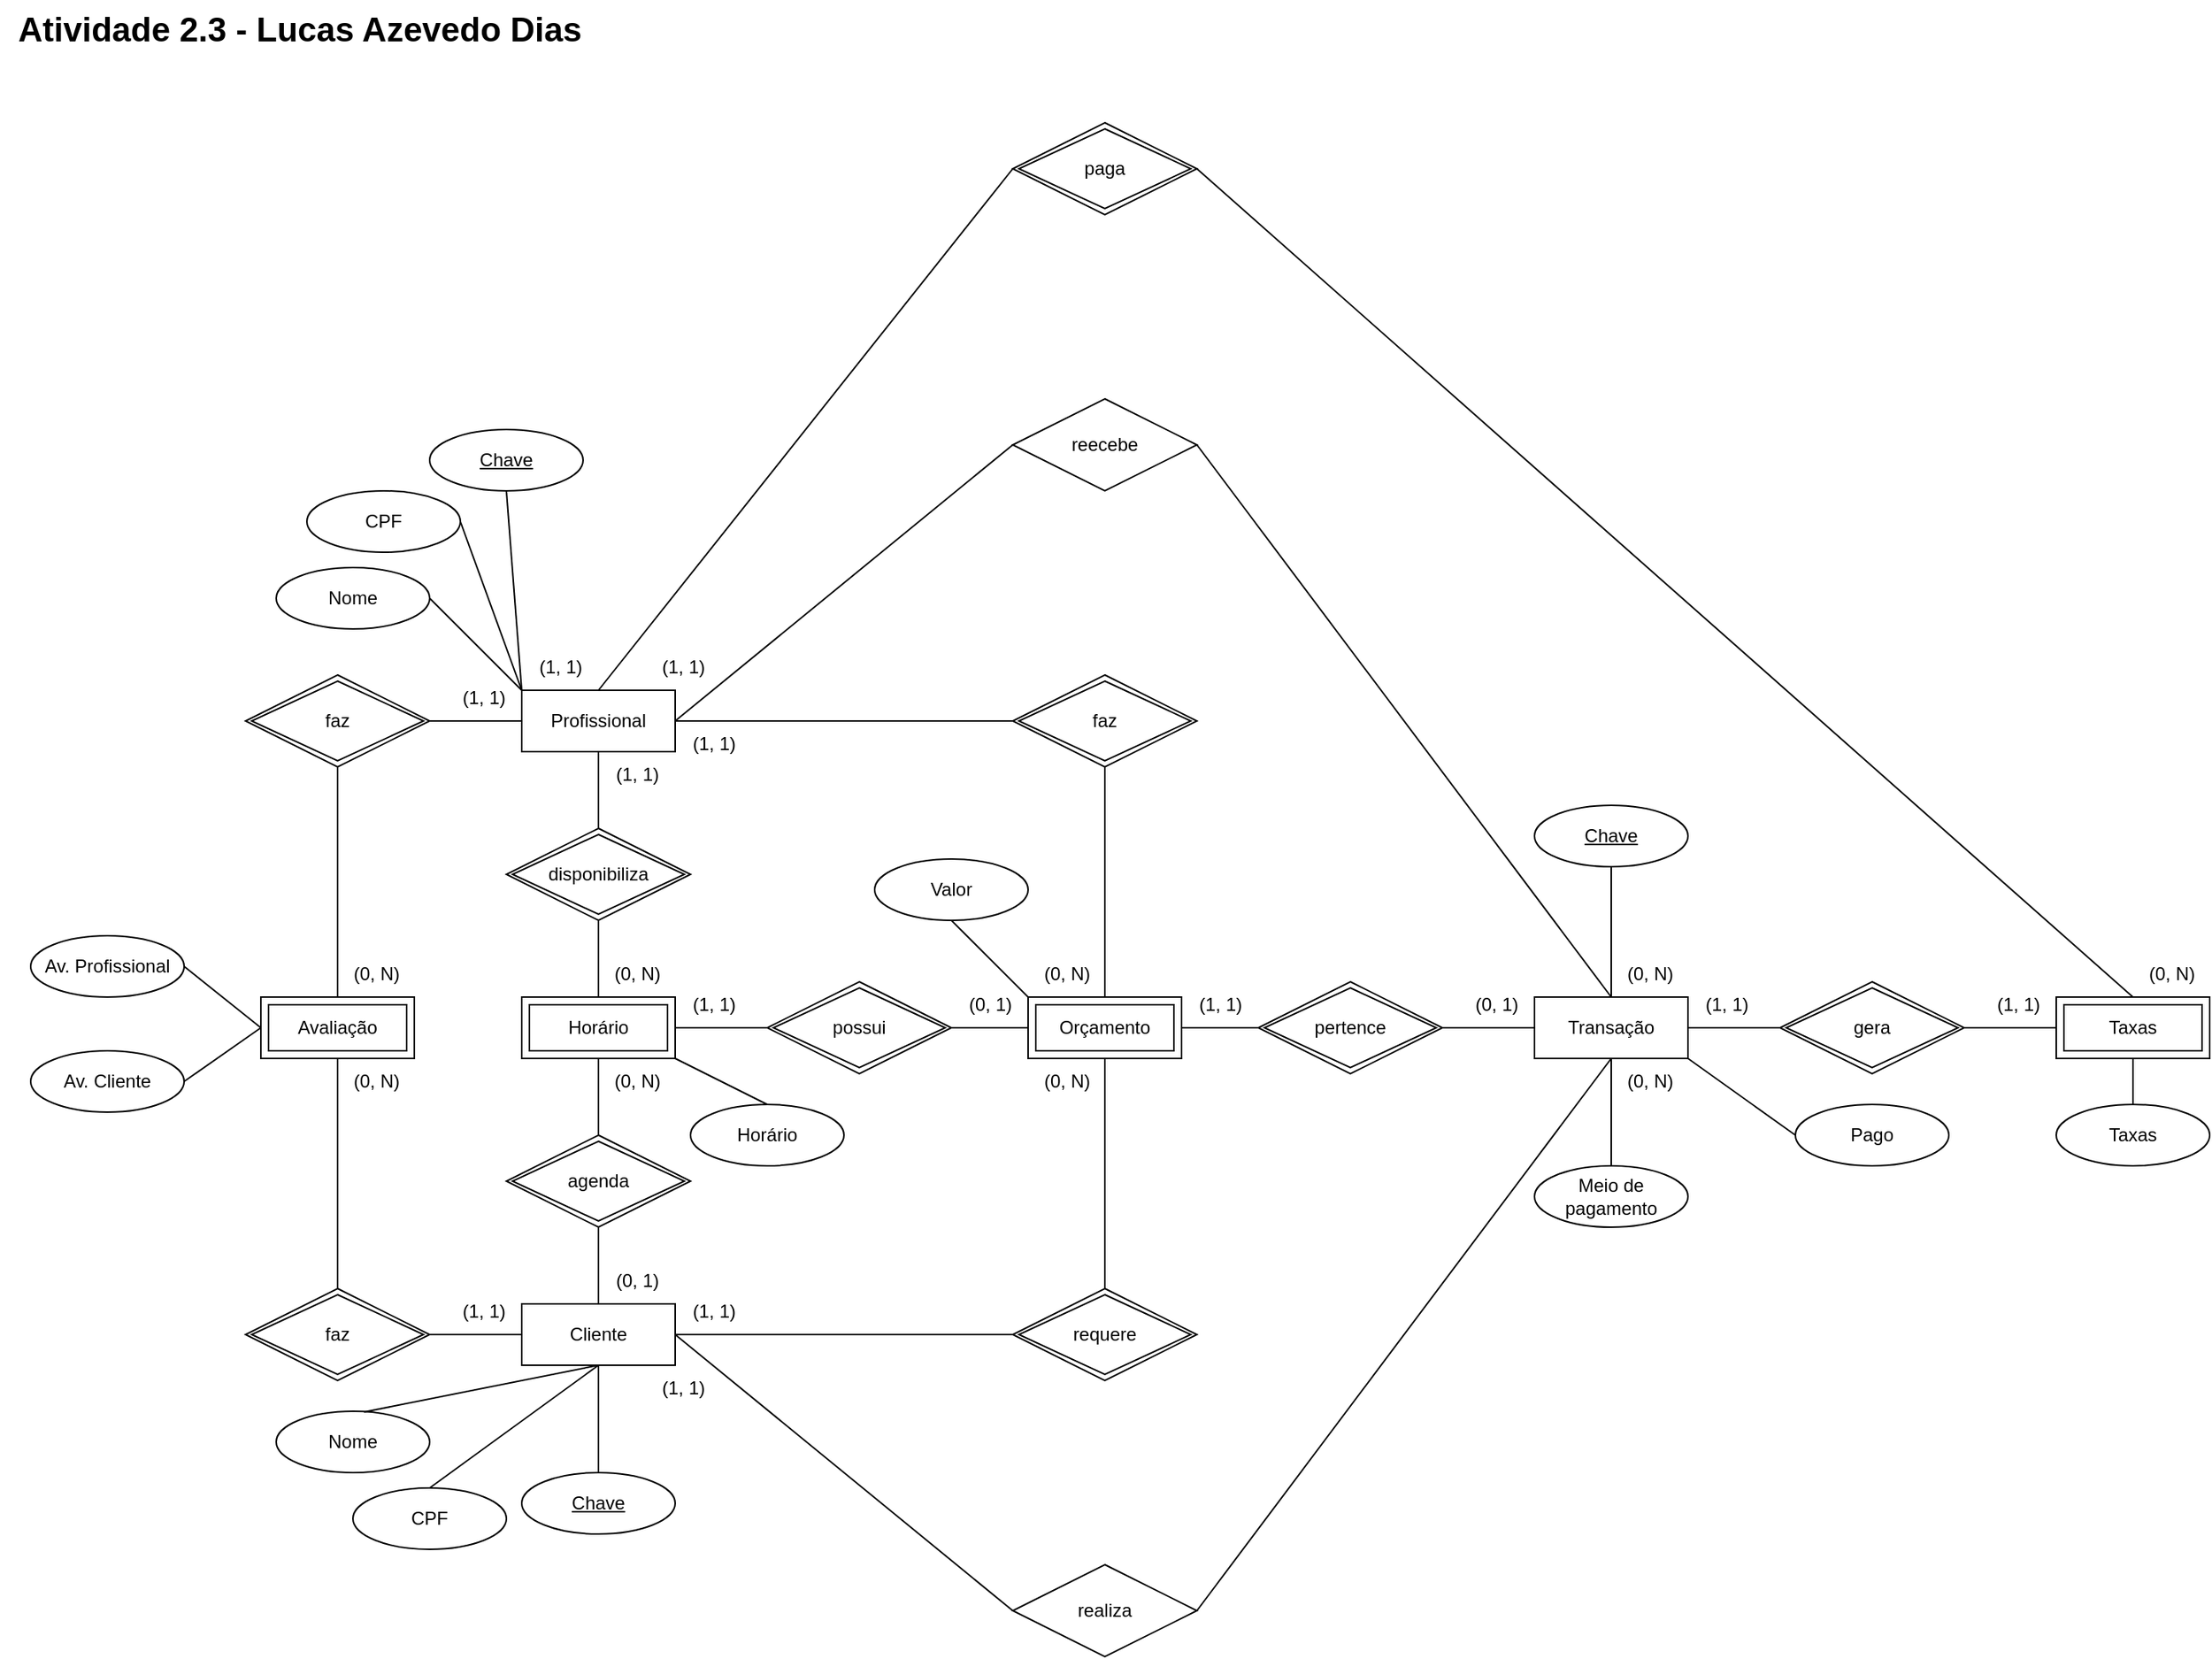 <mxfile version="20.2.6" type="device"><diagram id="vT9y3m1Q8C-R9LS3zCL8" name="Página-1"><mxGraphModel dx="1550" dy="700" grid="1" gridSize="10" guides="1" tooltips="1" connect="1" arrows="1" fold="1" page="1" pageScale="1" pageWidth="827" pageHeight="1169" math="0" shadow="0"><root><mxCell id="0"/><mxCell id="1" parent="0"/><mxCell id="3T7T0ZwG--JBcYe_nUri-1" value="Atividade 2.3 - Lucas Azevedo Dias" style="text;html=1;resizable=0;autosize=1;align=center;verticalAlign=middle;points=[];fillColor=none;strokeColor=none;rounded=0;strokeWidth=1;fontSize=22;fontStyle=1" parent="1" vertex="1"><mxGeometry x="40" y="40" width="390" height="40" as="geometry"/></mxCell><mxCell id="n7wWvnoc6jjmcjuPbRMz-1" value="Profissional" style="whiteSpace=wrap;html=1;align=center;" parent="1" vertex="1"><mxGeometry x="380" y="490" width="100" height="40" as="geometry"/></mxCell><mxCell id="n7wWvnoc6jjmcjuPbRMz-2" value="Cliente" style="whiteSpace=wrap;html=1;align=center;" parent="1" vertex="1"><mxGeometry x="380" y="890" width="100" height="40" as="geometry"/></mxCell><mxCell id="n7wWvnoc6jjmcjuPbRMz-6" value="" style="endArrow=none;html=1;rounded=0;exitX=0.5;exitY=1;exitDx=0;exitDy=0;entryX=0.5;entryY=0;entryDx=0;entryDy=0;" parent="1" source="n7wWvnoc6jjmcjuPbRMz-1" target="n7wWvnoc6jjmcjuPbRMz-11" edge="1"><mxGeometry relative="1" as="geometry"><mxPoint x="630" y="640" as="sourcePoint"/><mxPoint x="430" y="580" as="targetPoint"/></mxGeometry></mxCell><mxCell id="n7wWvnoc6jjmcjuPbRMz-7" value="" style="endArrow=none;html=1;rounded=0;exitX=0.5;exitY=1;exitDx=0;exitDy=0;entryX=0.5;entryY=0;entryDx=0;entryDy=0;" parent="1" source="n7wWvnoc6jjmcjuPbRMz-11" target="n7wWvnoc6jjmcjuPbRMz-13" edge="1"><mxGeometry relative="1" as="geometry"><mxPoint x="430" y="640" as="sourcePoint"/><mxPoint x="430" y="660" as="targetPoint"/></mxGeometry></mxCell><mxCell id="n7wWvnoc6jjmcjuPbRMz-8" value="" style="endArrow=none;html=1;rounded=0;entryX=0.5;entryY=1;entryDx=0;entryDy=0;exitX=0.5;exitY=0;exitDx=0;exitDy=0;" parent="1" source="n7wWvnoc6jjmcjuPbRMz-12" target="n7wWvnoc6jjmcjuPbRMz-13" edge="1"><mxGeometry relative="1" as="geometry"><mxPoint x="490" y="740" as="sourcePoint"/><mxPoint x="430" y="710" as="targetPoint"/></mxGeometry></mxCell><mxCell id="n7wWvnoc6jjmcjuPbRMz-9" value="" style="endArrow=none;html=1;rounded=0;exitX=0.5;exitY=1;exitDx=0;exitDy=0;entryX=0.5;entryY=0;entryDx=0;entryDy=0;" parent="1" source="n7wWvnoc6jjmcjuPbRMz-12" target="n7wWvnoc6jjmcjuPbRMz-2" edge="1"><mxGeometry relative="1" as="geometry"><mxPoint x="430" y="770" as="sourcePoint"/><mxPoint x="790" y="640" as="targetPoint"/></mxGeometry></mxCell><mxCell id="n7wWvnoc6jjmcjuPbRMz-11" value="disponibiliza" style="shape=rhombus;double=1;perimeter=rhombusPerimeter;whiteSpace=wrap;html=1;align=center;" parent="1" vertex="1"><mxGeometry x="370" y="580" width="120" height="60" as="geometry"/></mxCell><mxCell id="n7wWvnoc6jjmcjuPbRMz-12" value="agenda" style="shape=rhombus;double=1;perimeter=rhombusPerimeter;whiteSpace=wrap;html=1;align=center;" parent="1" vertex="1"><mxGeometry x="370" y="780" width="120" height="60" as="geometry"/></mxCell><mxCell id="n7wWvnoc6jjmcjuPbRMz-13" value="Horário" style="shape=ext;margin=3;double=1;whiteSpace=wrap;html=1;align=center;" parent="1" vertex="1"><mxGeometry x="380" y="690" width="100" height="40" as="geometry"/></mxCell><mxCell id="n7wWvnoc6jjmcjuPbRMz-16" value="" style="endArrow=none;html=1;rounded=0;exitX=1;exitY=0.5;exitDx=0;exitDy=0;entryX=0;entryY=0.5;entryDx=0;entryDy=0;" parent="1" source="n7wWvnoc6jjmcjuPbRMz-2" target="n7wWvnoc6jjmcjuPbRMz-19" edge="1"><mxGeometry relative="1" as="geometry"><mxPoint x="550" y="820" as="sourcePoint"/><mxPoint x="630" y="750" as="targetPoint"/></mxGeometry></mxCell><mxCell id="n7wWvnoc6jjmcjuPbRMz-17" value="Orçamento" style="shape=ext;margin=3;double=1;whiteSpace=wrap;html=1;align=center;" parent="1" vertex="1"><mxGeometry x="710" y="690" width="100" height="40" as="geometry"/></mxCell><mxCell id="n7wWvnoc6jjmcjuPbRMz-19" value="requere" style="shape=rhombus;double=1;perimeter=rhombusPerimeter;whiteSpace=wrap;html=1;align=center;" parent="1" vertex="1"><mxGeometry x="700" y="880" width="120" height="60" as="geometry"/></mxCell><mxCell id="n7wWvnoc6jjmcjuPbRMz-20" value="faz" style="shape=rhombus;double=1;perimeter=rhombusPerimeter;whiteSpace=wrap;html=1;align=center;" parent="1" vertex="1"><mxGeometry x="700" y="480" width="120" height="60" as="geometry"/></mxCell><mxCell id="n7wWvnoc6jjmcjuPbRMz-21" value="" style="endArrow=none;html=1;rounded=0;exitX=0.5;exitY=0;exitDx=0;exitDy=0;entryX=0.5;entryY=1;entryDx=0;entryDy=0;" parent="1" source="n7wWvnoc6jjmcjuPbRMz-19" target="n7wWvnoc6jjmcjuPbRMz-17" edge="1"><mxGeometry relative="1" as="geometry"><mxPoint x="770" y="640" as="sourcePoint"/><mxPoint x="930" y="640" as="targetPoint"/></mxGeometry></mxCell><mxCell id="n7wWvnoc6jjmcjuPbRMz-22" value="" style="endArrow=none;html=1;rounded=0;exitX=0.5;exitY=0;exitDx=0;exitDy=0;entryX=0.5;entryY=1;entryDx=0;entryDy=0;" parent="1" source="n7wWvnoc6jjmcjuPbRMz-17" target="n7wWvnoc6jjmcjuPbRMz-20" edge="1"><mxGeometry relative="1" as="geometry"><mxPoint x="770" y="640" as="sourcePoint"/><mxPoint x="930" y="640" as="targetPoint"/></mxGeometry></mxCell><mxCell id="n7wWvnoc6jjmcjuPbRMz-24" value="" style="endArrow=none;html=1;rounded=0;exitX=1;exitY=0.5;exitDx=0;exitDy=0;entryX=0;entryY=0.5;entryDx=0;entryDy=0;" parent="1" source="n7wWvnoc6jjmcjuPbRMz-1" target="n7wWvnoc6jjmcjuPbRMz-20" edge="1"><mxGeometry relative="1" as="geometry"><mxPoint x="630" y="640" as="sourcePoint"/><mxPoint x="790" y="640" as="targetPoint"/></mxGeometry></mxCell><mxCell id="n7wWvnoc6jjmcjuPbRMz-26" value="(1, 1)" style="text;html=1;resizable=0;autosize=1;align=center;verticalAlign=middle;points=[];fillColor=none;strokeColor=none;rounded=0;" parent="1" vertex="1"><mxGeometry x="430" y="530" width="50" height="30" as="geometry"/></mxCell><mxCell id="n7wWvnoc6jjmcjuPbRMz-27" value="(0, N)" style="text;html=1;resizable=0;autosize=1;align=center;verticalAlign=middle;points=[];fillColor=none;strokeColor=none;rounded=0;" parent="1" vertex="1"><mxGeometry x="430" y="660" width="50" height="30" as="geometry"/></mxCell><mxCell id="n7wWvnoc6jjmcjuPbRMz-29" value="possui" style="shape=rhombus;double=1;perimeter=rhombusPerimeter;whiteSpace=wrap;html=1;align=center;" parent="1" vertex="1"><mxGeometry x="540" y="680" width="120" height="60" as="geometry"/></mxCell><mxCell id="n7wWvnoc6jjmcjuPbRMz-30" value="" style="endArrow=none;html=1;rounded=0;exitX=1;exitY=0.5;exitDx=0;exitDy=0;entryX=0;entryY=0.5;entryDx=0;entryDy=0;" parent="1" source="n7wWvnoc6jjmcjuPbRMz-13" target="n7wWvnoc6jjmcjuPbRMz-29" edge="1"><mxGeometry relative="1" as="geometry"><mxPoint x="630" y="740" as="sourcePoint"/><mxPoint x="790" y="740" as="targetPoint"/></mxGeometry></mxCell><mxCell id="n7wWvnoc6jjmcjuPbRMz-31" value="" style="endArrow=none;html=1;rounded=0;exitX=1;exitY=0.5;exitDx=0;exitDy=0;entryX=0;entryY=0.5;entryDx=0;entryDy=0;" parent="1" source="n7wWvnoc6jjmcjuPbRMz-29" target="n7wWvnoc6jjmcjuPbRMz-17" edge="1"><mxGeometry relative="1" as="geometry"><mxPoint x="630" y="740" as="sourcePoint"/><mxPoint x="790" y="740" as="targetPoint"/></mxGeometry></mxCell><mxCell id="n7wWvnoc6jjmcjuPbRMz-32" value="(0, N)" style="text;html=1;resizable=0;autosize=1;align=center;verticalAlign=middle;points=[];fillColor=none;strokeColor=none;rounded=0;" parent="1" vertex="1"><mxGeometry x="430" y="730" width="50" height="30" as="geometry"/></mxCell><mxCell id="n7wWvnoc6jjmcjuPbRMz-33" value="(0, 1)" style="text;html=1;resizable=0;autosize=1;align=center;verticalAlign=middle;points=[];fillColor=none;strokeColor=none;rounded=0;" parent="1" vertex="1"><mxGeometry x="430" y="860" width="50" height="30" as="geometry"/></mxCell><mxCell id="n7wWvnoc6jjmcjuPbRMz-34" value="(1, 1)" style="text;html=1;resizable=0;autosize=1;align=center;verticalAlign=middle;points=[];fillColor=none;strokeColor=none;rounded=0;" parent="1" vertex="1"><mxGeometry x="480" y="510" width="50" height="30" as="geometry"/></mxCell><mxCell id="n7wWvnoc6jjmcjuPbRMz-35" value="(0, N)" style="text;html=1;resizable=0;autosize=1;align=center;verticalAlign=middle;points=[];fillColor=none;strokeColor=none;rounded=0;" parent="1" vertex="1"><mxGeometry x="710" y="660" width="50" height="30" as="geometry"/></mxCell><mxCell id="n7wWvnoc6jjmcjuPbRMz-36" value="(1, 1)" style="text;html=1;resizable=0;autosize=1;align=center;verticalAlign=middle;points=[];fillColor=none;strokeColor=none;rounded=0;" parent="1" vertex="1"><mxGeometry x="480" y="680" width="50" height="30" as="geometry"/></mxCell><mxCell id="n7wWvnoc6jjmcjuPbRMz-39" value="(0, 1)" style="text;html=1;resizable=0;autosize=1;align=center;verticalAlign=middle;points=[];fillColor=none;strokeColor=none;rounded=0;" parent="1" vertex="1"><mxGeometry x="660" y="680" width="50" height="30" as="geometry"/></mxCell><mxCell id="n7wWvnoc6jjmcjuPbRMz-40" value="(0, N)" style="text;html=1;resizable=0;autosize=1;align=center;verticalAlign=middle;points=[];fillColor=none;strokeColor=none;rounded=0;" parent="1" vertex="1"><mxGeometry x="710" y="730" width="50" height="30" as="geometry"/></mxCell><mxCell id="n7wWvnoc6jjmcjuPbRMz-41" value="(1, 1)" style="text;html=1;resizable=0;autosize=1;align=center;verticalAlign=middle;points=[];fillColor=none;strokeColor=none;rounded=0;" parent="1" vertex="1"><mxGeometry x="480" y="880" width="50" height="30" as="geometry"/></mxCell><mxCell id="n7wWvnoc6jjmcjuPbRMz-45" value="" style="endArrow=none;html=1;rounded=0;exitX=0;exitY=0.5;exitDx=0;exitDy=0;entryX=1;entryY=0.5;entryDx=0;entryDy=0;" parent="1" source="n7wWvnoc6jjmcjuPbRMz-1" target="n7wWvnoc6jjmcjuPbRMz-47" edge="1"><mxGeometry relative="1" as="geometry"><mxPoint x="340" y="740" as="sourcePoint"/><mxPoint x="200" y="510" as="targetPoint"/></mxGeometry></mxCell><mxCell id="n7wWvnoc6jjmcjuPbRMz-47" value="faz" style="shape=rhombus;double=1;perimeter=rhombusPerimeter;whiteSpace=wrap;html=1;align=center;" parent="1" vertex="1"><mxGeometry x="200" y="480" width="120" height="60" as="geometry"/></mxCell><mxCell id="n7wWvnoc6jjmcjuPbRMz-48" value="" style="endArrow=none;html=1;rounded=0;exitX=0.5;exitY=1;exitDx=0;exitDy=0;entryX=0.5;entryY=0;entryDx=0;entryDy=0;" parent="1" source="n7wWvnoc6jjmcjuPbRMz-47" target="n7wWvnoc6jjmcjuPbRMz-51" edge="1"><mxGeometry relative="1" as="geometry"><mxPoint x="480" y="740" as="sourcePoint"/><mxPoint x="235.239" y="570.952" as="targetPoint"/></mxGeometry></mxCell><mxCell id="n7wWvnoc6jjmcjuPbRMz-51" value="Avaliação" style="shape=ext;margin=3;double=1;whiteSpace=wrap;html=1;align=center;" parent="1" vertex="1"><mxGeometry x="210" y="690" width="100" height="40" as="geometry"/></mxCell><mxCell id="n7wWvnoc6jjmcjuPbRMz-52" value="" style="endArrow=none;html=1;rounded=0;entryX=0.5;entryY=1;entryDx=0;entryDy=0;exitX=0.5;exitY=0;exitDx=0;exitDy=0;" parent="1" source="n7wWvnoc6jjmcjuPbRMz-53" target="n7wWvnoc6jjmcjuPbRMz-51" edge="1"><mxGeometry relative="1" as="geometry"><mxPoint x="340" y="720" as="sourcePoint"/><mxPoint x="640" y="740" as="targetPoint"/></mxGeometry></mxCell><mxCell id="n7wWvnoc6jjmcjuPbRMz-53" value="faz" style="shape=rhombus;double=1;perimeter=rhombusPerimeter;whiteSpace=wrap;html=1;align=center;" parent="1" vertex="1"><mxGeometry x="200" y="880" width="120" height="60" as="geometry"/></mxCell><mxCell id="n7wWvnoc6jjmcjuPbRMz-54" value="" style="endArrow=none;html=1;rounded=0;exitX=1;exitY=0.5;exitDx=0;exitDy=0;entryX=0;entryY=0.5;entryDx=0;entryDy=0;" parent="1" source="n7wWvnoc6jjmcjuPbRMz-53" target="n7wWvnoc6jjmcjuPbRMz-2" edge="1"><mxGeometry relative="1" as="geometry"><mxPoint x="340" y="740" as="sourcePoint"/><mxPoint x="500" y="740" as="targetPoint"/></mxGeometry></mxCell><mxCell id="n7wWvnoc6jjmcjuPbRMz-57" value="(1, 1)" style="text;html=1;resizable=0;autosize=1;align=center;verticalAlign=middle;points=[];fillColor=none;strokeColor=none;rounded=0;" parent="1" vertex="1"><mxGeometry x="330" y="480" width="50" height="30" as="geometry"/></mxCell><mxCell id="n7wWvnoc6jjmcjuPbRMz-58" value="(1, 1)" style="text;html=1;resizable=0;autosize=1;align=center;verticalAlign=middle;points=[];fillColor=none;strokeColor=none;rounded=0;" parent="1" vertex="1"><mxGeometry x="330" y="880" width="50" height="30" as="geometry"/></mxCell><mxCell id="n7wWvnoc6jjmcjuPbRMz-59" value="(0, N)" style="text;html=1;resizable=0;autosize=1;align=center;verticalAlign=middle;points=[];fillColor=none;strokeColor=none;rounded=0;" parent="1" vertex="1"><mxGeometry x="260" y="730" width="50" height="30" as="geometry"/></mxCell><mxCell id="n7wWvnoc6jjmcjuPbRMz-60" value="(0, N)" style="text;html=1;resizable=0;autosize=1;align=center;verticalAlign=middle;points=[];fillColor=none;strokeColor=none;rounded=0;" parent="1" vertex="1"><mxGeometry x="260" y="660" width="50" height="30" as="geometry"/></mxCell><mxCell id="n7wWvnoc6jjmcjuPbRMz-62" value="Transação" style="whiteSpace=wrap;html=1;align=center;" parent="1" vertex="1"><mxGeometry x="1040" y="690" width="100" height="40" as="geometry"/></mxCell><mxCell id="n7wWvnoc6jjmcjuPbRMz-63" value="realiza" style="shape=rhombus;perimeter=rhombusPerimeter;whiteSpace=wrap;html=1;align=center;" parent="1" vertex="1"><mxGeometry x="700" y="1060" width="120" height="60" as="geometry"/></mxCell><mxCell id="n7wWvnoc6jjmcjuPbRMz-64" value="pertence" style="shape=rhombus;double=1;perimeter=rhombusPerimeter;whiteSpace=wrap;html=1;align=center;" parent="1" vertex="1"><mxGeometry x="860" y="680" width="120" height="60" as="geometry"/></mxCell><mxCell id="n7wWvnoc6jjmcjuPbRMz-65" value="" style="endArrow=none;html=1;rounded=0;exitX=1;exitY=0.5;exitDx=0;exitDy=0;entryX=0;entryY=0.5;entryDx=0;entryDy=0;" parent="1" source="n7wWvnoc6jjmcjuPbRMz-17" target="n7wWvnoc6jjmcjuPbRMz-64" edge="1"><mxGeometry relative="1" as="geometry"><mxPoint x="670" y="740" as="sourcePoint"/><mxPoint x="830" y="740" as="targetPoint"/></mxGeometry></mxCell><mxCell id="n7wWvnoc6jjmcjuPbRMz-66" value="" style="endArrow=none;html=1;rounded=0;exitX=1;exitY=0.5;exitDx=0;exitDy=0;entryX=0;entryY=0.5;entryDx=0;entryDy=0;" parent="1" source="n7wWvnoc6jjmcjuPbRMz-64" target="n7wWvnoc6jjmcjuPbRMz-62" edge="1"><mxGeometry relative="1" as="geometry"><mxPoint x="670" y="740" as="sourcePoint"/><mxPoint x="830" y="740" as="targetPoint"/></mxGeometry></mxCell><mxCell id="n7wWvnoc6jjmcjuPbRMz-67" value="" style="endArrow=none;html=1;rounded=0;exitX=0.5;exitY=1;exitDx=0;exitDy=0;entryX=1;entryY=0.5;entryDx=0;entryDy=0;" parent="1" source="n7wWvnoc6jjmcjuPbRMz-62" target="n7wWvnoc6jjmcjuPbRMz-63" edge="1"><mxGeometry relative="1" as="geometry"><mxPoint x="670" y="740" as="sourcePoint"/><mxPoint x="1050" y="840" as="targetPoint"/></mxGeometry></mxCell><mxCell id="n7wWvnoc6jjmcjuPbRMz-68" value="" style="endArrow=none;html=1;rounded=0;exitX=0;exitY=0.5;exitDx=0;exitDy=0;entryX=1;entryY=0.5;entryDx=0;entryDy=0;" parent="1" source="n7wWvnoc6jjmcjuPbRMz-63" target="n7wWvnoc6jjmcjuPbRMz-2" edge="1"><mxGeometry relative="1" as="geometry"><mxPoint x="670" y="740" as="sourcePoint"/><mxPoint x="890" y="970" as="targetPoint"/></mxGeometry></mxCell><mxCell id="n7wWvnoc6jjmcjuPbRMz-69" value="reecebe" style="shape=rhombus;perimeter=rhombusPerimeter;whiteSpace=wrap;html=1;align=center;" parent="1" vertex="1"><mxGeometry x="700" y="300" width="120" height="60" as="geometry"/></mxCell><mxCell id="n7wWvnoc6jjmcjuPbRMz-70" value="" style="endArrow=none;html=1;rounded=0;exitX=1;exitY=0.5;exitDx=0;exitDy=0;entryX=0;entryY=0.5;entryDx=0;entryDy=0;" parent="1" source="n7wWvnoc6jjmcjuPbRMz-1" target="n7wWvnoc6jjmcjuPbRMz-69" edge="1"><mxGeometry relative="1" as="geometry"><mxPoint x="670" y="410" as="sourcePoint"/><mxPoint x="830" y="410" as="targetPoint"/></mxGeometry></mxCell><mxCell id="n7wWvnoc6jjmcjuPbRMz-71" value="" style="endArrow=none;html=1;rounded=0;exitX=1;exitY=0.5;exitDx=0;exitDy=0;entryX=0.5;entryY=0;entryDx=0;entryDy=0;" parent="1" source="n7wWvnoc6jjmcjuPbRMz-69" target="n7wWvnoc6jjmcjuPbRMz-62" edge="1"><mxGeometry relative="1" as="geometry"><mxPoint x="670" y="410" as="sourcePoint"/><mxPoint x="830" y="410" as="targetPoint"/></mxGeometry></mxCell><mxCell id="n7wWvnoc6jjmcjuPbRMz-72" value="(1, 1)" style="text;html=1;resizable=0;autosize=1;align=center;verticalAlign=middle;points=[];fillColor=none;strokeColor=none;rounded=0;" parent="1" vertex="1"><mxGeometry x="460" y="930" width="50" height="30" as="geometry"/></mxCell><mxCell id="n7wWvnoc6jjmcjuPbRMz-73" value="(1, 1)" style="text;html=1;resizable=0;autosize=1;align=center;verticalAlign=middle;points=[];fillColor=none;strokeColor=none;rounded=0;" parent="1" vertex="1"><mxGeometry x="460" y="460" width="50" height="30" as="geometry"/></mxCell><mxCell id="n7wWvnoc6jjmcjuPbRMz-74" value="(0, N)" style="text;html=1;resizable=0;autosize=1;align=center;verticalAlign=middle;points=[];fillColor=none;strokeColor=none;rounded=0;" parent="1" vertex="1"><mxGeometry x="1090" y="730" width="50" height="30" as="geometry"/></mxCell><mxCell id="n7wWvnoc6jjmcjuPbRMz-75" value="(0, N)" style="text;html=1;resizable=0;autosize=1;align=center;verticalAlign=middle;points=[];fillColor=none;strokeColor=none;rounded=0;" parent="1" vertex="1"><mxGeometry x="1090" y="660" width="50" height="30" as="geometry"/></mxCell><mxCell id="n7wWvnoc6jjmcjuPbRMz-77" value="(0, 1)" style="text;html=1;resizable=0;autosize=1;align=center;verticalAlign=middle;points=[];fillColor=none;strokeColor=none;rounded=0;" parent="1" vertex="1"><mxGeometry x="990" y="680" width="50" height="30" as="geometry"/></mxCell><mxCell id="n7wWvnoc6jjmcjuPbRMz-78" value="(1, 1)" style="text;html=1;resizable=0;autosize=1;align=center;verticalAlign=middle;points=[];fillColor=none;strokeColor=none;rounded=0;" parent="1" vertex="1"><mxGeometry x="810" y="680" width="50" height="30" as="geometry"/></mxCell><mxCell id="n7wWvnoc6jjmcjuPbRMz-80" value="" style="endArrow=none;html=1;rounded=0;exitX=0.5;exitY=0;exitDx=0;exitDy=0;entryX=0;entryY=0.5;entryDx=0;entryDy=0;" parent="1" source="n7wWvnoc6jjmcjuPbRMz-1" target="n7wWvnoc6jjmcjuPbRMz-90" edge="1"><mxGeometry relative="1" as="geometry"><mxPoint x="730" y="420" as="sourcePoint"/><mxPoint x="700" y="150" as="targetPoint"/></mxGeometry></mxCell><mxCell id="n7wWvnoc6jjmcjuPbRMz-81" value="(1, 1)" style="text;html=1;resizable=0;autosize=1;align=center;verticalAlign=middle;points=[];fillColor=none;strokeColor=none;rounded=0;" parent="1" vertex="1"><mxGeometry x="380" y="460" width="50" height="30" as="geometry"/></mxCell><mxCell id="n7wWvnoc6jjmcjuPbRMz-82" value="" style="endArrow=none;html=1;rounded=0;exitX=1;exitY=0.5;exitDx=0;exitDy=0;entryX=0.5;entryY=0;entryDx=0;entryDy=0;exitPerimeter=0;" parent="1" source="n7wWvnoc6jjmcjuPbRMz-90" target="n7wWvnoc6jjmcjuPbRMz-92" edge="1"><mxGeometry relative="1" as="geometry"><mxPoint x="820" y="150" as="sourcePoint"/><mxPoint x="1430" y="690" as="targetPoint"/></mxGeometry></mxCell><mxCell id="n7wWvnoc6jjmcjuPbRMz-84" value="" style="endArrow=none;html=1;rounded=0;exitX=1;exitY=0.5;exitDx=0;exitDy=0;entryX=0;entryY=0.5;entryDx=0;entryDy=0;" parent="1" source="n7wWvnoc6jjmcjuPbRMz-62" target="n7wWvnoc6jjmcjuPbRMz-91" edge="1"><mxGeometry relative="1" as="geometry"><mxPoint x="730" y="690" as="sourcePoint"/><mxPoint x="1200" y="710" as="targetPoint"/></mxGeometry></mxCell><mxCell id="n7wWvnoc6jjmcjuPbRMz-86" value="" style="endArrow=none;html=1;rounded=0;exitX=1;exitY=0.5;exitDx=0;exitDy=0;entryX=0;entryY=0.5;entryDx=0;entryDy=0;" parent="1" source="n7wWvnoc6jjmcjuPbRMz-91" target="n7wWvnoc6jjmcjuPbRMz-92" edge="1"><mxGeometry relative="1" as="geometry"><mxPoint x="1320" y="710" as="sourcePoint"/><mxPoint x="1380" y="710" as="targetPoint"/></mxGeometry></mxCell><mxCell id="n7wWvnoc6jjmcjuPbRMz-87" value="(0, N)" style="text;html=1;resizable=0;autosize=1;align=center;verticalAlign=middle;points=[];fillColor=none;strokeColor=none;rounded=0;" parent="1" vertex="1"><mxGeometry x="1430" y="660" width="50" height="30" as="geometry"/></mxCell><mxCell id="n7wWvnoc6jjmcjuPbRMz-88" value="(1, 1)" style="text;html=1;resizable=0;autosize=1;align=center;verticalAlign=middle;points=[];fillColor=none;strokeColor=none;rounded=0;" parent="1" vertex="1"><mxGeometry x="1330" y="680" width="50" height="30" as="geometry"/></mxCell><mxCell id="n7wWvnoc6jjmcjuPbRMz-89" value="(1, 1)" style="text;html=1;resizable=0;autosize=1;align=center;verticalAlign=middle;points=[];fillColor=none;strokeColor=none;rounded=0;" parent="1" vertex="1"><mxGeometry x="1140" y="680" width="50" height="30" as="geometry"/></mxCell><mxCell id="n7wWvnoc6jjmcjuPbRMz-90" value="paga" style="shape=rhombus;double=1;perimeter=rhombusPerimeter;whiteSpace=wrap;html=1;align=center;" parent="1" vertex="1"><mxGeometry x="700" y="120" width="120" height="60" as="geometry"/></mxCell><mxCell id="n7wWvnoc6jjmcjuPbRMz-91" value="gera" style="shape=rhombus;double=1;perimeter=rhombusPerimeter;whiteSpace=wrap;html=1;align=center;" parent="1" vertex="1"><mxGeometry x="1200" y="680" width="120" height="60" as="geometry"/></mxCell><mxCell id="n7wWvnoc6jjmcjuPbRMz-92" value="Taxas" style="shape=ext;margin=3;double=1;whiteSpace=wrap;html=1;align=center;" parent="1" vertex="1"><mxGeometry x="1380" y="690" width="100" height="40" as="geometry"/></mxCell><mxCell id="n7wWvnoc6jjmcjuPbRMz-93" value="Pago" style="ellipse;whiteSpace=wrap;html=1;align=center;" parent="1" vertex="1"><mxGeometry x="1210" y="760" width="100" height="40" as="geometry"/></mxCell><mxCell id="n7wWvnoc6jjmcjuPbRMz-94" value="" style="endArrow=none;html=1;rounded=0;exitX=1;exitY=1;exitDx=0;exitDy=0;entryX=0;entryY=0.5;entryDx=0;entryDy=0;" parent="1" source="n7wWvnoc6jjmcjuPbRMz-62" target="n7wWvnoc6jjmcjuPbRMz-93" edge="1"><mxGeometry relative="1" as="geometry"><mxPoint x="1085" y="909" as="sourcePoint"/><mxPoint x="1245" y="909" as="targetPoint"/></mxGeometry></mxCell><mxCell id="tGIHMo_OhLIIINaP7s5z-1" value="Av. Profissional" style="ellipse;whiteSpace=wrap;html=1;align=center;" vertex="1" parent="1"><mxGeometry x="60" y="650" width="100" height="40" as="geometry"/></mxCell><mxCell id="tGIHMo_OhLIIINaP7s5z-2" value="Av. Cliente" style="ellipse;whiteSpace=wrap;html=1;align=center;" vertex="1" parent="1"><mxGeometry x="60" y="725" width="100" height="40" as="geometry"/></mxCell><mxCell id="tGIHMo_OhLIIINaP7s5z-3" value="" style="endArrow=none;html=1;rounded=0;exitX=1;exitY=0.5;exitDx=0;exitDy=0;entryX=0;entryY=0.5;entryDx=0;entryDy=0;" edge="1" parent="1" source="tGIHMo_OhLIIINaP7s5z-2" target="n7wWvnoc6jjmcjuPbRMz-51"><mxGeometry relative="1" as="geometry"><mxPoint x="390" y="800" as="sourcePoint"/><mxPoint x="550" y="800" as="targetPoint"/></mxGeometry></mxCell><mxCell id="tGIHMo_OhLIIINaP7s5z-4" value="" style="endArrow=none;html=1;rounded=0;exitX=1;exitY=0.5;exitDx=0;exitDy=0;entryX=0;entryY=0.5;entryDx=0;entryDy=0;" edge="1" parent="1" source="tGIHMo_OhLIIINaP7s5z-1" target="n7wWvnoc6jjmcjuPbRMz-51"><mxGeometry relative="1" as="geometry"><mxPoint x="390" y="800" as="sourcePoint"/><mxPoint x="550" y="800" as="targetPoint"/></mxGeometry></mxCell><mxCell id="tGIHMo_OhLIIINaP7s5z-5" value="Nome" style="ellipse;whiteSpace=wrap;html=1;align=center;" vertex="1" parent="1"><mxGeometry x="220" y="960" width="100" height="40" as="geometry"/></mxCell><mxCell id="tGIHMo_OhLIIINaP7s5z-6" value="Chave" style="ellipse;whiteSpace=wrap;html=1;align=center;fontStyle=4;" vertex="1" parent="1"><mxGeometry x="380" y="1000" width="100" height="40" as="geometry"/></mxCell><mxCell id="tGIHMo_OhLIIINaP7s5z-7" value="CPF" style="ellipse;whiteSpace=wrap;html=1;align=center;" vertex="1" parent="1"><mxGeometry x="270" y="1010" width="100" height="40" as="geometry"/></mxCell><mxCell id="tGIHMo_OhLIIINaP7s5z-8" value="" style="endArrow=none;html=1;rounded=0;exitX=0.572;exitY=0.012;exitDx=0;exitDy=0;exitPerimeter=0;entryX=0.5;entryY=1;entryDx=0;entryDy=0;" edge="1" parent="1" source="tGIHMo_OhLIIINaP7s5z-5" target="n7wWvnoc6jjmcjuPbRMz-2"><mxGeometry relative="1" as="geometry"><mxPoint x="490" y="800" as="sourcePoint"/><mxPoint x="650" y="800" as="targetPoint"/></mxGeometry></mxCell><mxCell id="tGIHMo_OhLIIINaP7s5z-9" value="" style="endArrow=none;html=1;rounded=0;exitX=0.5;exitY=0;exitDx=0;exitDy=0;entryX=0.5;entryY=1;entryDx=0;entryDy=0;" edge="1" parent="1" source="tGIHMo_OhLIIINaP7s5z-7" target="n7wWvnoc6jjmcjuPbRMz-2"><mxGeometry relative="1" as="geometry"><mxPoint x="490" y="800" as="sourcePoint"/><mxPoint x="650" y="800" as="targetPoint"/></mxGeometry></mxCell><mxCell id="tGIHMo_OhLIIINaP7s5z-10" value="" style="endArrow=none;html=1;rounded=0;exitX=0.5;exitY=1;exitDx=0;exitDy=0;entryX=0.5;entryY=0;entryDx=0;entryDy=0;" edge="1" parent="1" source="n7wWvnoc6jjmcjuPbRMz-2" target="tGIHMo_OhLIIINaP7s5z-6"><mxGeometry relative="1" as="geometry"><mxPoint x="490" y="800" as="sourcePoint"/><mxPoint x="650" y="800" as="targetPoint"/></mxGeometry></mxCell><mxCell id="tGIHMo_OhLIIINaP7s5z-11" value="Nome" style="ellipse;whiteSpace=wrap;html=1;align=center;" vertex="1" parent="1"><mxGeometry x="220" y="410" width="100" height="40" as="geometry"/></mxCell><mxCell id="tGIHMo_OhLIIINaP7s5z-12" value="Chave" style="ellipse;whiteSpace=wrap;html=1;align=center;fontStyle=4;" vertex="1" parent="1"><mxGeometry x="320" y="320" width="100" height="40" as="geometry"/></mxCell><mxCell id="tGIHMo_OhLIIINaP7s5z-13" value="CPF" style="ellipse;whiteSpace=wrap;html=1;align=center;" vertex="1" parent="1"><mxGeometry x="240" y="360" width="100" height="40" as="geometry"/></mxCell><mxCell id="tGIHMo_OhLIIINaP7s5z-14" value="" style="endArrow=none;html=1;rounded=0;exitX=0.5;exitY=1;exitDx=0;exitDy=0;entryX=0;entryY=0;entryDx=0;entryDy=0;" edge="1" parent="1" source="tGIHMo_OhLIIINaP7s5z-12" target="n7wWvnoc6jjmcjuPbRMz-1"><mxGeometry relative="1" as="geometry"><mxPoint x="490" y="530" as="sourcePoint"/><mxPoint x="440" y="390" as="targetPoint"/></mxGeometry></mxCell><mxCell id="tGIHMo_OhLIIINaP7s5z-15" value="" style="endArrow=none;html=1;rounded=0;exitX=1;exitY=0.5;exitDx=0;exitDy=0;entryX=0;entryY=0;entryDx=0;entryDy=0;" edge="1" parent="1" source="tGIHMo_OhLIIINaP7s5z-13" target="n7wWvnoc6jjmcjuPbRMz-1"><mxGeometry relative="1" as="geometry"><mxPoint x="490" y="530" as="sourcePoint"/><mxPoint x="650" y="530" as="targetPoint"/></mxGeometry></mxCell><mxCell id="tGIHMo_OhLIIINaP7s5z-16" value="" style="endArrow=none;html=1;rounded=0;exitX=0;exitY=0;exitDx=0;exitDy=0;entryX=1;entryY=0.5;entryDx=0;entryDy=0;" edge="1" parent="1" source="n7wWvnoc6jjmcjuPbRMz-1" target="tGIHMo_OhLIIINaP7s5z-11"><mxGeometry relative="1" as="geometry"><mxPoint x="490" y="530" as="sourcePoint"/><mxPoint x="650" y="530" as="targetPoint"/></mxGeometry></mxCell><mxCell id="tGIHMo_OhLIIINaP7s5z-17" value="Horário" style="ellipse;whiteSpace=wrap;html=1;align=center;" vertex="1" parent="1"><mxGeometry x="490" y="760" width="100" height="40" as="geometry"/></mxCell><mxCell id="tGIHMo_OhLIIINaP7s5z-18" value="" style="endArrow=none;html=1;rounded=0;entryX=0.5;entryY=0;entryDx=0;entryDy=0;exitX=1;exitY=1;exitDx=0;exitDy=0;" edge="1" parent="1" source="n7wWvnoc6jjmcjuPbRMz-13" target="tGIHMo_OhLIIINaP7s5z-17"><mxGeometry relative="1" as="geometry"><mxPoint x="490" y="660" as="sourcePoint"/><mxPoint x="650" y="660" as="targetPoint"/></mxGeometry></mxCell><mxCell id="tGIHMo_OhLIIINaP7s5z-19" value="Valor" style="ellipse;whiteSpace=wrap;html=1;align=center;" vertex="1" parent="1"><mxGeometry x="610" y="600" width="100" height="40" as="geometry"/></mxCell><mxCell id="tGIHMo_OhLIIINaP7s5z-20" value="" style="endArrow=none;html=1;rounded=0;exitX=0;exitY=0;exitDx=0;exitDy=0;entryX=0.5;entryY=1;entryDx=0;entryDy=0;" edge="1" parent="1" source="n7wWvnoc6jjmcjuPbRMz-17" target="tGIHMo_OhLIIINaP7s5z-19"><mxGeometry relative="1" as="geometry"><mxPoint x="690" y="660" as="sourcePoint"/><mxPoint x="650" y="660" as="targetPoint"/></mxGeometry></mxCell><mxCell id="tGIHMo_OhLIIINaP7s5z-21" value="Meio de pagamento" style="ellipse;whiteSpace=wrap;html=1;align=center;" vertex="1" parent="1"><mxGeometry x="1040" y="800" width="100" height="40" as="geometry"/></mxCell><mxCell id="tGIHMo_OhLIIINaP7s5z-22" value="" style="endArrow=none;html=1;rounded=0;exitX=0.5;exitY=0;exitDx=0;exitDy=0;entryX=0.5;entryY=1;entryDx=0;entryDy=0;" edge="1" parent="1" source="tGIHMo_OhLIIINaP7s5z-21" target="n7wWvnoc6jjmcjuPbRMz-62"><mxGeometry relative="1" as="geometry"><mxPoint x="900" y="800" as="sourcePoint"/><mxPoint x="1060" y="800" as="targetPoint"/></mxGeometry></mxCell><mxCell id="tGIHMo_OhLIIINaP7s5z-23" value="Chave" style="ellipse;whiteSpace=wrap;html=1;align=center;fontStyle=4;" vertex="1" parent="1"><mxGeometry x="1040" y="565" width="100" height="40" as="geometry"/></mxCell><mxCell id="tGIHMo_OhLIIINaP7s5z-24" value="" style="endArrow=none;html=1;rounded=0;entryX=0.5;entryY=0;entryDx=0;entryDy=0;exitX=0.5;exitY=1;exitDx=0;exitDy=0;" edge="1" parent="1" source="tGIHMo_OhLIIINaP7s5z-23" target="n7wWvnoc6jjmcjuPbRMz-62"><mxGeometry relative="1" as="geometry"><mxPoint x="900" y="790" as="sourcePoint"/><mxPoint x="1060" y="790" as="targetPoint"/></mxGeometry></mxCell><mxCell id="tGIHMo_OhLIIINaP7s5z-25" value="Taxas" style="ellipse;whiteSpace=wrap;html=1;align=center;" vertex="1" parent="1"><mxGeometry x="1380" y="760" width="100" height="40" as="geometry"/></mxCell><mxCell id="tGIHMo_OhLIIINaP7s5z-26" value="" style="endArrow=none;html=1;rounded=0;exitX=0.5;exitY=1;exitDx=0;exitDy=0;entryX=0.5;entryY=0;entryDx=0;entryDy=0;" edge="1" parent="1" source="n7wWvnoc6jjmcjuPbRMz-92" target="tGIHMo_OhLIIINaP7s5z-25"><mxGeometry relative="1" as="geometry"><mxPoint x="1200" y="790" as="sourcePoint"/><mxPoint x="1360" y="790" as="targetPoint"/></mxGeometry></mxCell></root></mxGraphModel></diagram></mxfile>